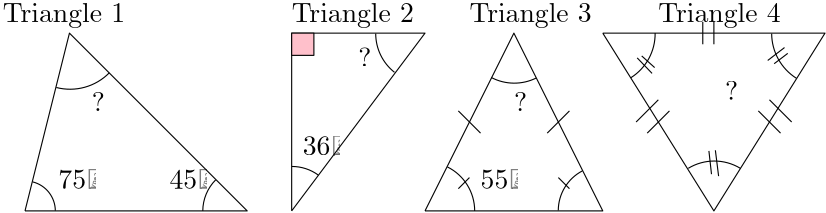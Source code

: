<?xml version="1.0"?>
<!DOCTYPE ipe SYSTEM "ipe.dtd">
<ipe version="70212" creator="Ipe 7.2.13">
<info created="D:20211106234135" modified="D:20211106234250"/>
<ipestyle name="basic">
<symbol name="arrow/arc(spx)">
<path stroke="sym-stroke" fill="sym-stroke" pen="sym-pen">
0 0 m
-1 0.333 l
-1 -0.333 l
h
</path>
</symbol>
<symbol name="arrow/farc(spx)">
<path stroke="sym-stroke" fill="white" pen="sym-pen">
0 0 m
-1 0.333 l
-1 -0.333 l
h
</path>
</symbol>
<symbol name="arrow/ptarc(spx)">
<path stroke="sym-stroke" fill="sym-stroke" pen="sym-pen">
0 0 m
-1 0.333 l
-0.8 0 l
-1 -0.333 l
h
</path>
</symbol>
<symbol name="arrow/fptarc(spx)">
<path stroke="sym-stroke" fill="white" pen="sym-pen">
0 0 m
-1 0.333 l
-0.8 0 l
-1 -0.333 l
h
</path>
</symbol>
<symbol name="mark/circle(sx)" transformations="translations">
<path fill="sym-stroke">
0.6 0 0 0.6 0 0 e
0.4 0 0 0.4 0 0 e
</path>
</symbol>
<symbol name="mark/disk(sx)" transformations="translations">
<path fill="sym-stroke">
0.6 0 0 0.6 0 0 e
</path>
</symbol>
<symbol name="mark/fdisk(sfx)" transformations="translations">
<group>
<path fill="sym-fill">
0.5 0 0 0.5 0 0 e
</path>
<path fill="sym-stroke" fillrule="eofill">
0.6 0 0 0.6 0 0 e
0.4 0 0 0.4 0 0 e
</path>
</group>
</symbol>
<symbol name="mark/box(sx)" transformations="translations">
<path fill="sym-stroke" fillrule="eofill">
-0.6 -0.6 m
0.6 -0.6 l
0.6 0.6 l
-0.6 0.6 l
h
-0.4 -0.4 m
0.4 -0.4 l
0.4 0.4 l
-0.4 0.4 l
h
</path>
</symbol>
<symbol name="mark/square(sx)" transformations="translations">
<path fill="sym-stroke">
-0.6 -0.6 m
0.6 -0.6 l
0.6 0.6 l
-0.6 0.6 l
h
</path>
</symbol>
<symbol name="mark/fsquare(sfx)" transformations="translations">
<group>
<path fill="sym-fill">
-0.5 -0.5 m
0.5 -0.5 l
0.5 0.5 l
-0.5 0.5 l
h
</path>
<path fill="sym-stroke" fillrule="eofill">
-0.6 -0.6 m
0.6 -0.6 l
0.6 0.6 l
-0.6 0.6 l
h
-0.4 -0.4 m
0.4 -0.4 l
0.4 0.4 l
-0.4 0.4 l
h
</path>
</group>
</symbol>
<symbol name="mark/cross(sx)" transformations="translations">
<group>
<path fill="sym-stroke">
-0.43 -0.57 m
0.57 0.43 l
0.43 0.57 l
-0.57 -0.43 l
h
</path>
<path fill="sym-stroke">
-0.43 0.57 m
0.57 -0.43 l
0.43 -0.57 l
-0.57 0.43 l
h
</path>
</group>
</symbol>
<symbol name="arrow/fnormal(spx)">
<path stroke="sym-stroke" fill="white" pen="sym-pen">
0 0 m
-1 0.333 l
-1 -0.333 l
h
</path>
</symbol>
<symbol name="arrow/pointed(spx)">
<path stroke="sym-stroke" fill="sym-stroke" pen="sym-pen">
0 0 m
-1 0.333 l
-0.8 0 l
-1 -0.333 l
h
</path>
</symbol>
<symbol name="arrow/fpointed(spx)">
<path stroke="sym-stroke" fill="white" pen="sym-pen">
0 0 m
-1 0.333 l
-0.8 0 l
-1 -0.333 l
h
</path>
</symbol>
<symbol name="arrow/linear(spx)">
<path stroke="sym-stroke" pen="sym-pen">
-1 0.333 m
0 0 l
-1 -0.333 l
</path>
</symbol>
<symbol name="arrow/fdouble(spx)">
<path stroke="sym-stroke" fill="white" pen="sym-pen">
0 0 m
-1 0.333 l
-1 -0.333 l
h
-1 0 m
-2 0.333 l
-2 -0.333 l
h
</path>
</symbol>
<symbol name="arrow/double(spx)">
<path stroke="sym-stroke" fill="sym-stroke" pen="sym-pen">
0 0 m
-1 0.333 l
-1 -0.333 l
h
-1 0 m
-2 0.333 l
-2 -0.333 l
h
</path>
</symbol>
<pen name="heavier" value="0.8"/>
<pen name="fat" value="1.2"/>
<pen name="ultrafat" value="2"/>
<symbolsize name="large" value="5"/>
<symbolsize name="small" value="2"/>
<symbolsize name="tiny" value="1.1"/>
<arrowsize name="large" value="10"/>
<arrowsize name="small" value="5"/>
<arrowsize name="tiny" value="3"/>
<color name="red" value="1 0 0"/>
<color name="green" value="0 1 0"/>
<color name="blue" value="0 0 1"/>
<color name="yellow" value="1 1 0"/>
<color name="orange" value="1 0.647 0"/>
<color name="gold" value="1 0.843 0"/>
<color name="purple" value="0.627 0.125 0.941"/>
<color name="gray" value="0.745"/>
<color name="brown" value="0.647 0.165 0.165"/>
<color name="navy" value="0 0 0.502"/>
<color name="pink" value="1 0.753 0.796"/>
<color name="seagreen" value="0.18 0.545 0.341"/>
<color name="turquoise" value="0.251 0.878 0.816"/>
<color name="violet" value="0.933 0.51 0.933"/>
<color name="darkblue" value="0 0 0.545"/>
<color name="darkcyan" value="0 0.545 0.545"/>
<color name="darkgray" value="0.663"/>
<color name="darkgreen" value="0 0.392 0"/>
<color name="darkmagenta" value="0.545 0 0.545"/>
<color name="darkorange" value="1 0.549 0"/>
<color name="darkred" value="0.545 0 0"/>
<color name="lightblue" value="0.678 0.847 0.902"/>
<color name="lightcyan" value="0.878 1 1"/>
<color name="lightgray" value="0.827"/>
<color name="lightgreen" value="0.565 0.933 0.565"/>
<color name="lightyellow" value="1 1 0.878"/>
<dashstyle name="dashed" value="[4] 0"/>
<dashstyle name="dotted" value="[1 3] 0"/>
<dashstyle name="dash dotted" value="[4 2 1 2] 0"/>
<dashstyle name="dash dot dotted" value="[4 2 1 2 1 2] 0"/>
<textsize name="large" value="\large"/>
<textsize name="Large" value="\Large"/>
<textsize name="LARGE" value="\LARGE"/>
<textsize name="huge" value="\huge"/>
<textsize name="Huge" value="\Huge"/>
<textsize name="small" value="\small"/>
<textsize name="footnote" value="\footnotesize"/>
<textsize name="tiny" value="\tiny"/>
<textstyle name="center" begin="\begin{center}" end="\end{center}"/>
<textstyle name="itemize" begin="\begin{itemize}" end="\end{itemize}"/>
<textstyle name="item" begin="\begin{itemize}\item{}" end="\end{itemize}"/>
<gridsize name="4 pts" value="4"/>
<gridsize name="8 pts (~3 mm)" value="8"/>
<gridsize name="16 pts (~6 mm)" value="16"/>
<gridsize name="32 pts (~12 mm)" value="32"/>
<gridsize name="10 pts (~3.5 mm)" value="10"/>
<gridsize name="20 pts (~7 mm)" value="20"/>
<gridsize name="14 pts (~5 mm)" value="14"/>
<gridsize name="28 pts (~10 mm)" value="28"/>
<gridsize name="56 pts (~20 mm)" value="56"/>
<anglesize name="90 deg" value="90"/>
<anglesize name="60 deg" value="60"/>
<anglesize name="45 deg" value="45"/>
<anglesize name="30 deg" value="30"/>
<anglesize name="22.5 deg" value="22.5"/>
<opacity name="10%" value="0.1"/>
<opacity name="30%" value="0.3"/>
<opacity name="50%" value="0.5"/>
<opacity name="75%" value="0.75"/>
<tiling name="falling" angle="-60" step="4" width="1"/>
<tiling name="rising" angle="30" step="4" width="1"/>
</ipestyle>
<page>
<layer name="alpha"/>
<view layers="alpha" active="alpha"/>
<path layer="alpha" stroke="black">
64 640 m
80 704 l
144 640 l
64 640 l
</path>
<path stroke="black">
160 640 m
160 704 l
208 704 l
160 640 l
</path>
<path stroke="black">
208 640 m
240 704 l
272 640 l
208 640 l
</path>
<path stroke="black">
272 704 m
352 704 l
312 640 l
272 704 l
</path>
<path stroke="black">
308 708 m
308 700 l
</path>
<path stroke="black">
312 708 m
312 700 l
</path>
<path stroke="black">
328 676 m
336 668 l
</path>
<path stroke="black">
332 680 m
340 672 l
</path>
<path stroke="black">
296 676 m
288 668 l
</path>
<path stroke="black">
292 680 m
284 672 l
</path>
<path stroke="black">
220 676 m
228 668 l
</path>
<path stroke="black" fill="pink">
260 676 m
252 668 l
</path>
<path stroke="black" fill="pink">
160 704 m
160 696 l
168 696 l
168 704 l
h
</path>
<path stroke="black">
66.757 650.446 m
10.7741 0 0 -10.7741 64.1439 639.994 74.9177 640.076 a
</path>
<path stroke="black">
128.002 639.994 m
16.0055 0 0 -16.0055 144.007 639.912 132.649 651.189 a
</path>
<path stroke="black">
160.094 655.999 m
16.0869 0 0 -16.0869 160.094 639.912 169.6 652.89 a
</path>
<path stroke="black">
94.3579 689.724 m
19.8063 0 0 -19.8063 80.2308 703.606 75.2545 684.435 a
</path>
<path stroke="black">
197.021 689.891 m
17.7909 0 0 -17.7909 208.045 703.855 190.254 703.855 a
</path>
<path stroke="black">
216.048 655.839 m
17.6755 0 0 -17.6755 208.209 639.997 225.884 639.997 a
</path>
<path stroke="black">
255.979 640.16 m
16.1688 0 0 -16.1688 272.148 640.079 264.655 654.406 a
</path>
<path stroke="black">
248.058 687.85 m
17.7849 0 0 -17.7849 240.137 703.773 231.894 688.014 a
</path>
<path stroke="black">
290.848 704.018 m
18.7016 0 0 -18.7016 272.148 703.773 282.125 687.955 a
</path>
<path stroke="black">
302.761 655.321 m
18.0661 0 0 -18.0661 312.151 639.887 321.517 655.336 a
</path>
<path stroke="black">
341.712 687.74 m
19.1211 0 0 -19.1211 351.92 703.908 332.799 703.826 a
</path>
<path stroke="black">
220 648 m
224 652 l
</path>
<path stroke="black">
260 648 m
256 652 l
</path>
<path stroke="black">
310.208 661.592 m
311.139 653.218 l
</path>
<path stroke="black">
312.534 661.825 m
313.698 652.52 l
</path>
<path stroke="black">
337.424 698.81 m
331.376 694.158 l
</path>
<path stroke="black">
338.587 696.717 m
333.702 692.995 l
</path>
<path stroke="black">
284.388 695.088 m
289.738 689.506 l
</path>
<path stroke="black">
286.017 695.786 m
290.669 691.599 l
</path>
<text transformations="translations" pos="56 708" stroke="black" type="label" width="44.029" height="6.926" depth="1.93" valign="baseline">Triangle 1</text>
<text transformations="translations" pos="160 708" stroke="black" type="label" width="44.029" height="6.926" depth="1.93" valign="baseline">Triangle 2</text>
<text transformations="translations" pos="224 708" stroke="black" type="label" width="44.029" height="6.926" depth="1.93" valign="baseline">Triangle 3</text>
<text transformations="translations" pos="292 708" stroke="black" type="label" width="44.029" height="6.926" depth="1.93" valign="baseline">Triangle 4</text>
<text transformations="translations" pos="76 648" stroke="black" type="label" width="13.283" height="6.861" depth="0" valign="baseline">75°</text>
<text transformations="translations" pos="116 648" stroke="black" type="label" width="13.283" height="6.861" depth="0" valign="baseline">45°</text>
<text matrix="1 0 0 1 4 -4" transformations="translations" pos="84 680" stroke="black" type="label" width="4.705" height="6.918" depth="0" valign="baseline">?</text>
<text transformations="translations" pos="164 660" stroke="black" type="label" width="13.283" height="6.861" depth="0" valign="baseline">36°</text>
<text transformations="translations" pos="228 648" stroke="black" type="label" width="13.283" height="6.861" depth="0" valign="baseline">55°</text>
<text transformations="translations" pos="184 692" stroke="black" type="label" width="4.705" height="6.918" depth="0" valign="baseline">?</text>
<text matrix="1 0 0 1 0 -4" transformations="translations" pos="240 680" stroke="black" type="label" width="4.705" height="6.918" depth="0" valign="baseline">?</text>
<text transformations="translations" pos="316 680" stroke="black" type="label" width="4.705" height="6.918" depth="0" valign="baseline">?</text>
</page>
</ipe>

